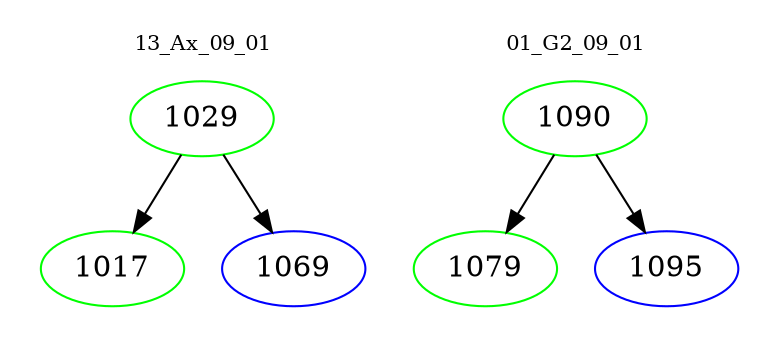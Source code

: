 digraph{
subgraph cluster_0 {
color = white
label = "13_Ax_09_01";
fontsize=10;
T0_1029 [label="1029", color="green"]
T0_1029 -> T0_1017 [color="black"]
T0_1017 [label="1017", color="green"]
T0_1029 -> T0_1069 [color="black"]
T0_1069 [label="1069", color="blue"]
}
subgraph cluster_1 {
color = white
label = "01_G2_09_01";
fontsize=10;
T1_1090 [label="1090", color="green"]
T1_1090 -> T1_1079 [color="black"]
T1_1079 [label="1079", color="green"]
T1_1090 -> T1_1095 [color="black"]
T1_1095 [label="1095", color="blue"]
}
}
